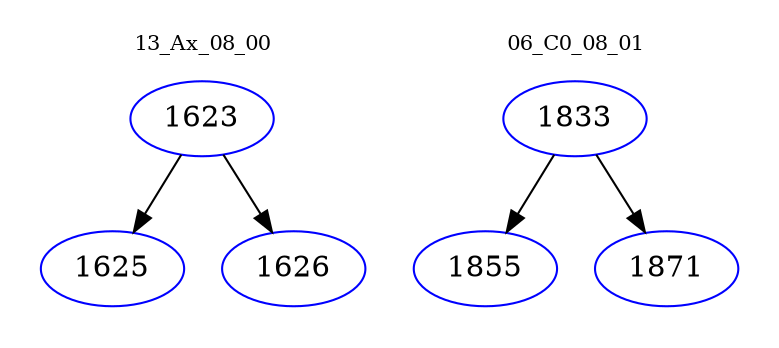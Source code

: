 digraph{
subgraph cluster_0 {
color = white
label = "13_Ax_08_00";
fontsize=10;
T0_1623 [label="1623", color="blue"]
T0_1623 -> T0_1625 [color="black"]
T0_1625 [label="1625", color="blue"]
T0_1623 -> T0_1626 [color="black"]
T0_1626 [label="1626", color="blue"]
}
subgraph cluster_1 {
color = white
label = "06_C0_08_01";
fontsize=10;
T1_1833 [label="1833", color="blue"]
T1_1833 -> T1_1855 [color="black"]
T1_1855 [label="1855", color="blue"]
T1_1833 -> T1_1871 [color="black"]
T1_1871 [label="1871", color="blue"]
}
}
